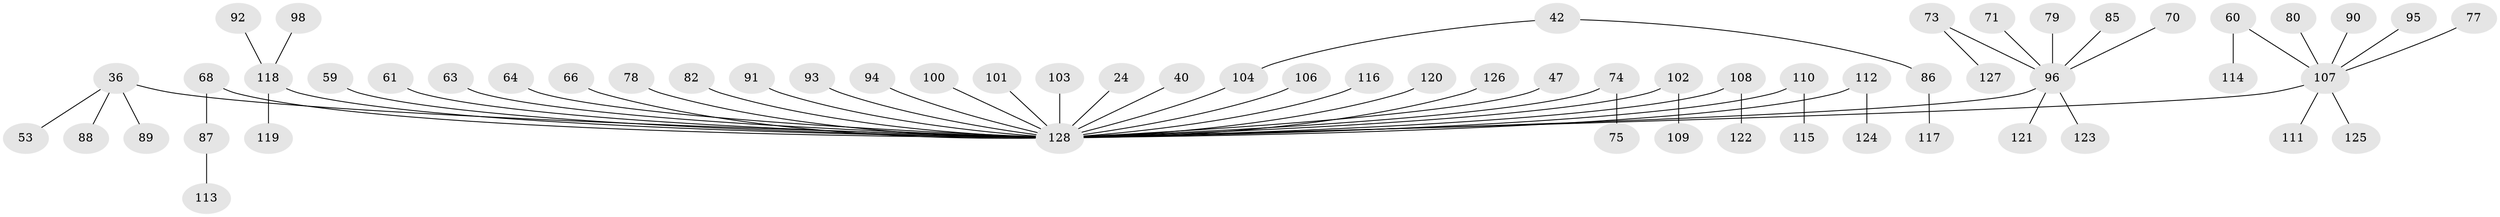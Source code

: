 // original degree distribution, {9: 0.0078125, 5: 0.046875, 4: 0.0703125, 3: 0.09375, 2: 0.25, 6: 0.0078125, 1: 0.515625, 7: 0.0078125}
// Generated by graph-tools (version 1.1) at 2025/53/03/09/25 04:53:07]
// undirected, 64 vertices, 63 edges
graph export_dot {
graph [start="1"]
  node [color=gray90,style=filled];
  24;
  36;
  40;
  42;
  47;
  53;
  59;
  60;
  61;
  63;
  64;
  66;
  68;
  70;
  71;
  73;
  74;
  75;
  77;
  78;
  79;
  80;
  82;
  85;
  86;
  87;
  88;
  89;
  90;
  91;
  92;
  93;
  94;
  95;
  96 [super="+54+67"];
  98;
  100;
  101;
  102;
  103;
  104 [super="+18"];
  106;
  107 [super="+23+41+49+69+84"];
  108;
  109;
  110;
  111;
  112;
  113;
  114;
  115;
  116;
  117;
  118 [super="+31+44+46+76"];
  119;
  120;
  121;
  122;
  123;
  124;
  125;
  126;
  127;
  128 [super="+55+105+83+72+20"];
  24 -- 128;
  36 -- 53;
  36 -- 88;
  36 -- 89;
  36 -- 128;
  40 -- 128;
  42 -- 86;
  42 -- 104;
  47 -- 128;
  59 -- 128;
  60 -- 114;
  60 -- 107;
  61 -- 128;
  63 -- 128;
  64 -- 128;
  66 -- 128;
  68 -- 87;
  68 -- 128;
  70 -- 96;
  71 -- 96;
  73 -- 127;
  73 -- 96;
  74 -- 75;
  74 -- 128;
  77 -- 107;
  78 -- 128;
  79 -- 96;
  80 -- 107;
  82 -- 128;
  85 -- 96;
  86 -- 117;
  87 -- 113;
  90 -- 107;
  91 -- 128;
  92 -- 118;
  93 -- 128;
  94 -- 128;
  95 -- 107;
  96 -- 121;
  96 -- 123;
  96 -- 128;
  98 -- 118;
  100 -- 128;
  101 -- 128;
  102 -- 109;
  102 -- 128;
  103 -- 128;
  104 -- 128;
  106 -- 128;
  107 -- 125;
  107 -- 111;
  107 -- 128;
  108 -- 122;
  108 -- 128;
  110 -- 115;
  110 -- 128;
  112 -- 124;
  112 -- 128;
  116 -- 128;
  118 -- 119;
  118 -- 128;
  120 -- 128;
  126 -- 128;
}
